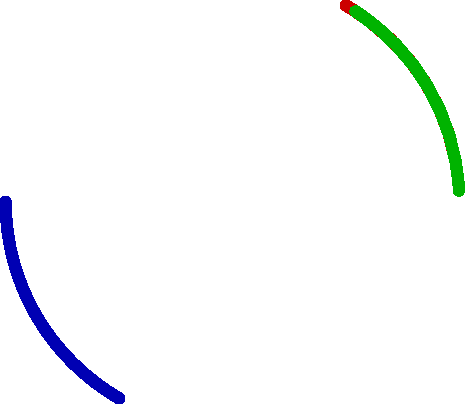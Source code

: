 size(0,0);
pair O=0;

defaultpen(linewidth(2mm));
draw(arc(O, 4cm, 0, 60), .8red, BeginPenMargin);
draw(arc(O, 4cm, 0, 60), .7green, PenMargins);
draw(arc(O, -4cm, 0, 60), .7blue);